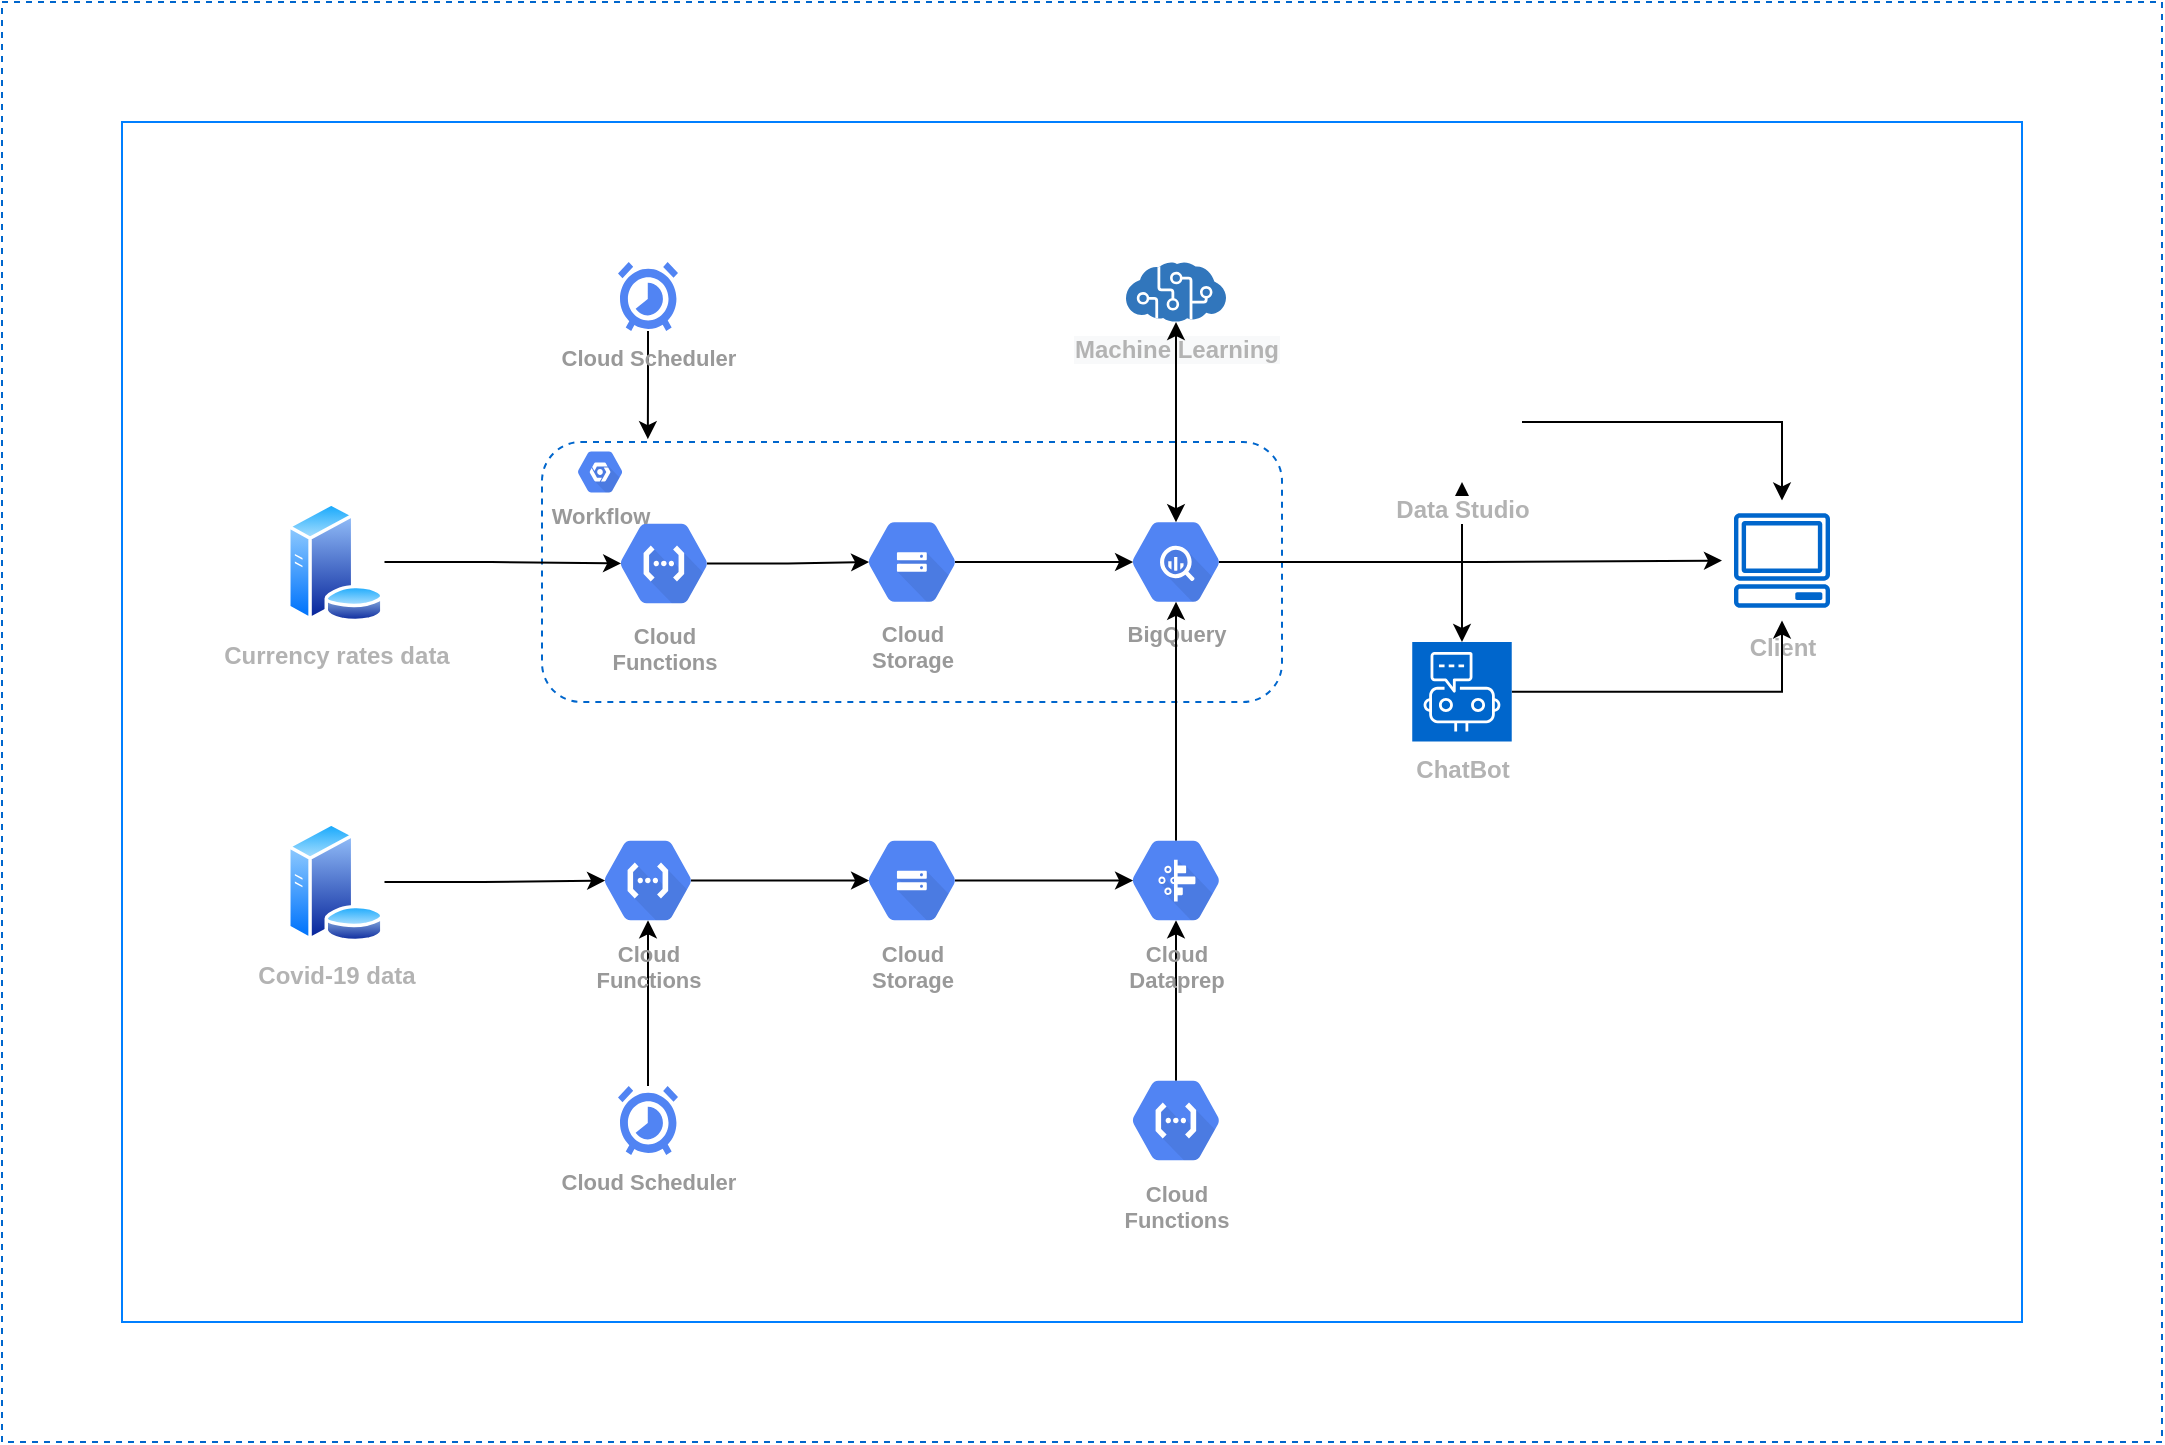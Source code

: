 <mxfile version="15.0.6" type="device"><diagram id="ywFJkIvGirbywsag6IQb" name="Page-1"><mxGraphModel dx="1422" dy="762" grid="1" gridSize="10" guides="1" tooltips="1" connect="1" arrows="1" fold="1" page="1" pageScale="1" pageWidth="850" pageHeight="1100" math="0" shadow="0"><root><mxCell id="0"/><mxCell id="1" parent="0"/><mxCell id="OdaHgQEGTfqLSjTxP7eR-85" value="" style="rounded=0;whiteSpace=wrap;html=1;dashed=1;fontColor=#007FFF;strokeColor=#0066CC;fillColor=#FFFFFF;gradientColor=#FFFFFF;" vertex="1" parent="1"><mxGeometry x="120" y="440" width="1080" height="720" as="geometry"/></mxCell><mxCell id="OdaHgQEGTfqLSjTxP7eR-73" value="" style="rounded=0;whiteSpace=wrap;html=1;fontColor=#007FFF;strokeColor=#007FFF;fillColor=#FFFFFF;gradientColor=#FFFFFF;" vertex="1" parent="1"><mxGeometry x="180" y="500" width="950" height="600" as="geometry"/></mxCell><mxCell id="OdaHgQEGTfqLSjTxP7eR-78" value="" style="rounded=1;whiteSpace=wrap;html=1;fontColor=#007FFF;fillColor=#FFFFFF;gradientColor=#FFFFFF;dashed=1;strokeColor=#0066CC;" vertex="1" parent="1"><mxGeometry x="390" y="660" width="370" height="130" as="geometry"/></mxCell><mxCell id="OdaHgQEGTfqLSjTxP7eR-32" style="edgeStyle=orthogonalEdgeStyle;rounded=0;orthogonalLoop=1;jettySize=auto;html=1;exitX=1;exitY=0.5;exitDx=0;exitDy=0;entryX=0.175;entryY=0.5;entryDx=0;entryDy=0;entryPerimeter=0;" edge="1" parent="1" source="OdaHgQEGTfqLSjTxP7eR-15" target="OdaHgQEGTfqLSjTxP7eR-20"><mxGeometry relative="1" as="geometry"/></mxCell><mxCell id="OdaHgQEGTfqLSjTxP7eR-15" value="&lt;b&gt;&lt;font color=&quot;#b3b3b3&quot;&gt;Currency rates data&lt;/font&gt;&lt;/b&gt;" style="aspect=fixed;perimeter=ellipsePerimeter;html=1;align=center;shadow=0;dashed=0;spacingTop=3;image;image=img/lib/active_directory/database_server.svg;" vertex="1" parent="1"><mxGeometry x="262.05" y="690" width="49.2" height="60" as="geometry"/></mxCell><mxCell id="OdaHgQEGTfqLSjTxP7eR-33" style="edgeStyle=orthogonalEdgeStyle;rounded=0;orthogonalLoop=1;jettySize=auto;html=1;exitX=1;exitY=0.5;exitDx=0;exitDy=0;entryX=0.175;entryY=0.5;entryDx=0;entryDy=0;entryPerimeter=0;" edge="1" parent="1" source="OdaHgQEGTfqLSjTxP7eR-16" target="OdaHgQEGTfqLSjTxP7eR-27"><mxGeometry relative="1" as="geometry"/></mxCell><mxCell id="OdaHgQEGTfqLSjTxP7eR-16" value="&lt;b&gt;&lt;font color=&quot;#b3b3b3&quot;&gt;Covid-19 data&lt;/font&gt;&lt;/b&gt;" style="aspect=fixed;perimeter=ellipsePerimeter;html=1;align=center;shadow=0;dashed=0;spacingTop=3;image;image=img/lib/active_directory/database_server.svg;" vertex="1" parent="1"><mxGeometry x="262.05" y="850" width="49.2" height="60" as="geometry"/></mxCell><mxCell id="OdaHgQEGTfqLSjTxP7eR-37" style="edgeStyle=orthogonalEdgeStyle;rounded=0;orthogonalLoop=1;jettySize=auto;html=1;exitX=0.825;exitY=0.5;exitDx=0;exitDy=0;exitPerimeter=0;entryX=0.175;entryY=0.5;entryDx=0;entryDy=0;entryPerimeter=0;" edge="1" parent="1" source="OdaHgQEGTfqLSjTxP7eR-17" target="OdaHgQEGTfqLSjTxP7eR-36"><mxGeometry relative="1" as="geometry"/></mxCell><mxCell id="OdaHgQEGTfqLSjTxP7eR-17" value="Cloud&#10;Storage" style="html=1;fillColor=#5184F3;strokeColor=none;verticalAlign=top;labelPosition=center;verticalLabelPosition=bottom;align=center;spacingTop=-6;fontSize=11;fontStyle=1;fontColor=#999999;shape=mxgraph.gcp2.hexIcon;prIcon=cloud_storage" vertex="1" parent="1"><mxGeometry x="542" y="850" width="66" height="58.5" as="geometry"/></mxCell><mxCell id="OdaHgQEGTfqLSjTxP7eR-68" style="edgeStyle=orthogonalEdgeStyle;rounded=0;orthogonalLoop=1;jettySize=auto;html=1;exitX=0.825;exitY=0.5;exitDx=0;exitDy=0;exitPerimeter=0;fontColor=#007FFF;" edge="1" parent="1" source="OdaHgQEGTfqLSjTxP7eR-18" target="OdaHgQEGTfqLSjTxP7eR-51"><mxGeometry relative="1" as="geometry"/></mxCell><mxCell id="OdaHgQEGTfqLSjTxP7eR-69" style="edgeStyle=orthogonalEdgeStyle;rounded=0;orthogonalLoop=1;jettySize=auto;html=1;exitX=0.825;exitY=0.5;exitDx=0;exitDy=0;exitPerimeter=0;entryX=0.5;entryY=0;entryDx=0;entryDy=0;entryPerimeter=0;fontColor=#007FFF;" edge="1" parent="1" source="OdaHgQEGTfqLSjTxP7eR-18" target="OdaHgQEGTfqLSjTxP7eR-56"><mxGeometry relative="1" as="geometry"/></mxCell><mxCell id="OdaHgQEGTfqLSjTxP7eR-84" style="edgeStyle=orthogonalEdgeStyle;rounded=0;orthogonalLoop=1;jettySize=auto;html=1;exitX=0.825;exitY=0.5;exitDx=0;exitDy=0;exitPerimeter=0;fontColor=#007FFF;" edge="1" parent="1" source="OdaHgQEGTfqLSjTxP7eR-18" target="OdaHgQEGTfqLSjTxP7eR-55"><mxGeometry relative="1" as="geometry"/></mxCell><mxCell id="OdaHgQEGTfqLSjTxP7eR-18" value="BigQuery" style="html=1;fillColor=#5184F3;strokeColor=none;verticalAlign=top;labelPosition=center;verticalLabelPosition=bottom;align=center;spacingTop=-6;fontSize=11;fontStyle=1;fontColor=#999999;shape=mxgraph.gcp2.hexIcon;prIcon=bigquery" vertex="1" parent="1"><mxGeometry x="674" y="690.75" width="66" height="58.5" as="geometry"/></mxCell><mxCell id="OdaHgQEGTfqLSjTxP7eR-31" style="edgeStyle=orthogonalEdgeStyle;rounded=0;orthogonalLoop=1;jettySize=auto;html=1;exitX=0.825;exitY=0.5;exitDx=0;exitDy=0;exitPerimeter=0;entryX=0.175;entryY=0.5;entryDx=0;entryDy=0;entryPerimeter=0;" edge="1" parent="1" source="OdaHgQEGTfqLSjTxP7eR-20" target="OdaHgQEGTfqLSjTxP7eR-28"><mxGeometry relative="1" as="geometry"/></mxCell><mxCell id="OdaHgQEGTfqLSjTxP7eR-20" value="Cloud&#10;Functions" style="html=1;fillColor=#5184F3;strokeColor=none;verticalAlign=top;labelPosition=center;verticalLabelPosition=bottom;align=center;spacingTop=-6;fontSize=11;fontStyle=1;fontColor=#999999;shape=mxgraph.gcp2.hexIcon;prIcon=cloud_functions" vertex="1" parent="1"><mxGeometry x="418" y="691.5" width="66" height="58.5" as="geometry"/></mxCell><mxCell id="OdaHgQEGTfqLSjTxP7eR-40" style="edgeStyle=orthogonalEdgeStyle;rounded=0;orthogonalLoop=1;jettySize=auto;html=1;entryX=0.5;entryY=0.84;entryDx=0;entryDy=0;entryPerimeter=0;" edge="1" parent="1" source="OdaHgQEGTfqLSjTxP7eR-21" target="OdaHgQEGTfqLSjTxP7eR-27"><mxGeometry relative="1" as="geometry"/></mxCell><mxCell id="OdaHgQEGTfqLSjTxP7eR-21" value="Cloud Scheduler" style="html=1;fillColor=#5184F3;strokeColor=none;verticalAlign=top;labelPosition=center;verticalLabelPosition=bottom;align=center;fontSize=11;fontStyle=1;fontColor=#999999;shape=mxgraph.gcp2.cloud_scheduler" vertex="1" parent="1"><mxGeometry x="428" y="982" width="30" height="34.5" as="geometry"/></mxCell><mxCell id="OdaHgQEGTfqLSjTxP7eR-22" value="&lt;b style=&quot;background-color: rgb(248 , 249 , 250)&quot;&gt;&lt;font color=&quot;#b3b3b3&quot;&gt;Machine Learning&lt;/font&gt;&lt;/b&gt;" style="aspect=fixed;html=1;points=[];align=center;image;fontSize=12;image=img/lib/mscae/Cognitive_Services.svg;" vertex="1" parent="1"><mxGeometry x="682" y="570" width="50" height="30" as="geometry"/></mxCell><mxCell id="OdaHgQEGTfqLSjTxP7eR-34" style="edgeStyle=orthogonalEdgeStyle;rounded=0;orthogonalLoop=1;jettySize=auto;html=1;exitX=0.825;exitY=0.5;exitDx=0;exitDy=0;exitPerimeter=0;entryX=0.175;entryY=0.5;entryDx=0;entryDy=0;entryPerimeter=0;" edge="1" parent="1" source="OdaHgQEGTfqLSjTxP7eR-27" target="OdaHgQEGTfqLSjTxP7eR-17"><mxGeometry relative="1" as="geometry"/></mxCell><mxCell id="OdaHgQEGTfqLSjTxP7eR-27" value="Cloud&#10;Functions" style="html=1;fillColor=#5184F3;strokeColor=none;verticalAlign=top;labelPosition=center;verticalLabelPosition=bottom;align=center;spacingTop=-6;fontSize=11;fontStyle=1;fontColor=#999999;shape=mxgraph.gcp2.hexIcon;prIcon=cloud_functions" vertex="1" parent="1"><mxGeometry x="410" y="850" width="66" height="58.5" as="geometry"/></mxCell><mxCell id="OdaHgQEGTfqLSjTxP7eR-65" style="edgeStyle=orthogonalEdgeStyle;rounded=0;orthogonalLoop=1;jettySize=auto;html=1;exitX=0.825;exitY=0.5;exitDx=0;exitDy=0;exitPerimeter=0;entryX=0.175;entryY=0.5;entryDx=0;entryDy=0;entryPerimeter=0;fontColor=#007FFF;" edge="1" parent="1" source="OdaHgQEGTfqLSjTxP7eR-28" target="OdaHgQEGTfqLSjTxP7eR-18"><mxGeometry relative="1" as="geometry"/></mxCell><mxCell id="OdaHgQEGTfqLSjTxP7eR-28" value="Cloud&#10;Storage" style="html=1;fillColor=#5184F3;strokeColor=none;verticalAlign=top;labelPosition=center;verticalLabelPosition=bottom;align=center;spacingTop=-6;fontSize=11;fontStyle=1;fontColor=#999999;shape=mxgraph.gcp2.hexIcon;prIcon=cloud_storage" vertex="1" parent="1"><mxGeometry x="542" y="690.75" width="66" height="58.5" as="geometry"/></mxCell><mxCell id="OdaHgQEGTfqLSjTxP7eR-38" style="edgeStyle=orthogonalEdgeStyle;rounded=0;orthogonalLoop=1;jettySize=auto;html=1;exitX=0.5;exitY=0.16;exitDx=0;exitDy=0;exitPerimeter=0;entryX=0.5;entryY=0.84;entryDx=0;entryDy=0;entryPerimeter=0;" edge="1" parent="1" source="OdaHgQEGTfqLSjTxP7eR-35" target="OdaHgQEGTfqLSjTxP7eR-36"><mxGeometry relative="1" as="geometry"/></mxCell><mxCell id="OdaHgQEGTfqLSjTxP7eR-35" value="Cloud&#10;Functions" style="html=1;fillColor=#5184F3;strokeColor=none;verticalAlign=top;labelPosition=center;verticalLabelPosition=bottom;align=center;spacingTop=-6;fontSize=11;fontStyle=1;fontColor=#999999;shape=mxgraph.gcp2.hexIcon;prIcon=cloud_functions" vertex="1" parent="1"><mxGeometry x="674" y="970" width="66" height="58.5" as="geometry"/></mxCell><mxCell id="OdaHgQEGTfqLSjTxP7eR-74" style="edgeStyle=orthogonalEdgeStyle;rounded=0;orthogonalLoop=1;jettySize=auto;html=1;exitX=0.5;exitY=0.16;exitDx=0;exitDy=0;exitPerimeter=0;entryX=0.5;entryY=0.84;entryDx=0;entryDy=0;entryPerimeter=0;fontColor=#007FFF;" edge="1" parent="1" source="OdaHgQEGTfqLSjTxP7eR-36" target="OdaHgQEGTfqLSjTxP7eR-18"><mxGeometry relative="1" as="geometry"/></mxCell><mxCell id="OdaHgQEGTfqLSjTxP7eR-36" value="Cloud&#10;Dataprep" style="html=1;fillColor=#5184F3;strokeColor=none;verticalAlign=top;labelPosition=center;verticalLabelPosition=bottom;align=center;spacingTop=-6;fontSize=11;fontStyle=1;fontColor=#999999;shape=mxgraph.gcp2.hexIcon;prIcon=cloud_dataprep" vertex="1" parent="1"><mxGeometry x="674" y="850" width="66" height="58.5" as="geometry"/></mxCell><mxCell id="OdaHgQEGTfqLSjTxP7eR-82" style="edgeStyle=orthogonalEdgeStyle;rounded=0;orthogonalLoop=1;jettySize=auto;html=1;entryX=0.143;entryY=-0.011;entryDx=0;entryDy=0;entryPerimeter=0;fontColor=#007FFF;" edge="1" parent="1" source="OdaHgQEGTfqLSjTxP7eR-41" target="OdaHgQEGTfqLSjTxP7eR-78"><mxGeometry relative="1" as="geometry"/></mxCell><mxCell id="OdaHgQEGTfqLSjTxP7eR-41" value="Cloud Scheduler" style="html=1;fillColor=#5184F3;strokeColor=none;verticalAlign=top;labelPosition=center;verticalLabelPosition=bottom;align=center;fontSize=11;fontStyle=1;fontColor=#999999;shape=mxgraph.gcp2.cloud_scheduler" vertex="1" parent="1"><mxGeometry x="428" y="570" width="30" height="34.5" as="geometry"/></mxCell><mxCell id="OdaHgQEGTfqLSjTxP7eR-70" style="edgeStyle=orthogonalEdgeStyle;rounded=0;orthogonalLoop=1;jettySize=auto;html=1;exitX=1;exitY=0.5;exitDx=0;exitDy=0;fontColor=#007FFF;" edge="1" parent="1" source="OdaHgQEGTfqLSjTxP7eR-51" target="OdaHgQEGTfqLSjTxP7eR-55"><mxGeometry relative="1" as="geometry"/></mxCell><mxCell id="OdaHgQEGTfqLSjTxP7eR-51" value="&lt;b&gt;&lt;font color=&quot;#b3b3b3&quot;&gt;Data Studio&lt;/font&gt;&lt;/b&gt;" style="shape=image;html=1;verticalAlign=top;verticalLabelPosition=bottom;labelBackgroundColor=#ffffff;imageAspect=0;aspect=fixed;image=https://cdn3.iconfinder.com/data/icons/fintech-icon/128/11_Data_Visualization-128.png;fontColor=#007FFF;" vertex="1" parent="1"><mxGeometry x="820" y="620" width="60" height="60" as="geometry"/></mxCell><mxCell id="OdaHgQEGTfqLSjTxP7eR-55" value="&lt;b&gt;&lt;font color=&quot;#b3b3b3&quot;&gt;Client&lt;/font&gt;&lt;/b&gt;" style="outlineConnect=0;fontColor=#232F3E;gradientColor=none;fillColor=#ffffff;dashed=0;verticalLabelPosition=bottom;verticalAlign=top;align=center;html=1;fontSize=12;fontStyle=0;aspect=fixed;shape=mxgraph.aws4.resourceIcon;resIcon=mxgraph.aws4.client;strokeColor=#0066CC;" vertex="1" parent="1"><mxGeometry x="980" y="689.25" width="60" height="60" as="geometry"/></mxCell><mxCell id="OdaHgQEGTfqLSjTxP7eR-71" style="edgeStyle=orthogonalEdgeStyle;rounded=0;orthogonalLoop=1;jettySize=auto;html=1;exitX=1;exitY=0.5;exitDx=0;exitDy=0;exitPerimeter=0;fontColor=#007FFF;" edge="1" parent="1" source="OdaHgQEGTfqLSjTxP7eR-56" target="OdaHgQEGTfqLSjTxP7eR-55"><mxGeometry relative="1" as="geometry"/></mxCell><mxCell id="OdaHgQEGTfqLSjTxP7eR-56" value="&lt;b&gt;&lt;font color=&quot;#b3b3b3&quot;&gt;ChatBot&lt;/font&gt;&lt;/b&gt;" style="points=[[0,0,0],[0.25,0,0],[0.5,0,0],[0.75,0,0],[1,0,0],[0,1,0],[0.25,1,0],[0.5,1,0],[0.75,1,0],[1,1,0],[0,0.25,0],[0,0.5,0],[0,0.75,0],[1,0.25,0],[1,0.5,0],[1,0.75,0]];points=[[0,0,0],[0.25,0,0],[0.5,0,0],[0.75,0,0],[1,0,0],[0,1,0],[0.25,1,0],[0.5,1,0],[0.75,1,0],[1,1,0],[0,0.25,0],[0,0.5,0],[0,0.75,0],[1,0.25,0],[1,0.5,0],[1,0.75,0]];outlineConnect=0;fontColor=#232F3E;gradientDirection=north;strokeColor=#ffffff;dashed=0;verticalLabelPosition=bottom;verticalAlign=top;align=center;html=1;fontSize=12;fontStyle=0;aspect=fixed;shape=mxgraph.aws4.resourceIcon;resIcon=mxgraph.aws4.chatbot;fillColor=#0066CC;gradientColor=#0066CC;" vertex="1" parent="1"><mxGeometry x="825.12" y="760" width="49.75" height="49.75" as="geometry"/></mxCell><mxCell id="OdaHgQEGTfqLSjTxP7eR-75" value="Workflow" style="html=1;fillColor=#5184F3;strokeColor=none;verticalAlign=top;labelPosition=center;verticalLabelPosition=bottom;align=center;spacingTop=-6;fontSize=11;fontStyle=1;fontColor=#999999;shape=mxgraph.gcp2.hexIcon;prIcon=placeholder" vertex="1" parent="1"><mxGeometry x="402.15" y="660" width="33.85" height="30" as="geometry"/></mxCell><mxCell id="OdaHgQEGTfqLSjTxP7eR-83" value="" style="endArrow=classic;startArrow=classic;html=1;fontColor=#007FFF;entryX=0.5;entryY=0.16;entryDx=0;entryDy=0;entryPerimeter=0;" edge="1" parent="1" source="OdaHgQEGTfqLSjTxP7eR-22" target="OdaHgQEGTfqLSjTxP7eR-18"><mxGeometry width="50" height="50" relative="1" as="geometry"><mxPoint x="660" y="830" as="sourcePoint"/><mxPoint x="710" y="780" as="targetPoint"/></mxGeometry></mxCell></root></mxGraphModel></diagram></mxfile>